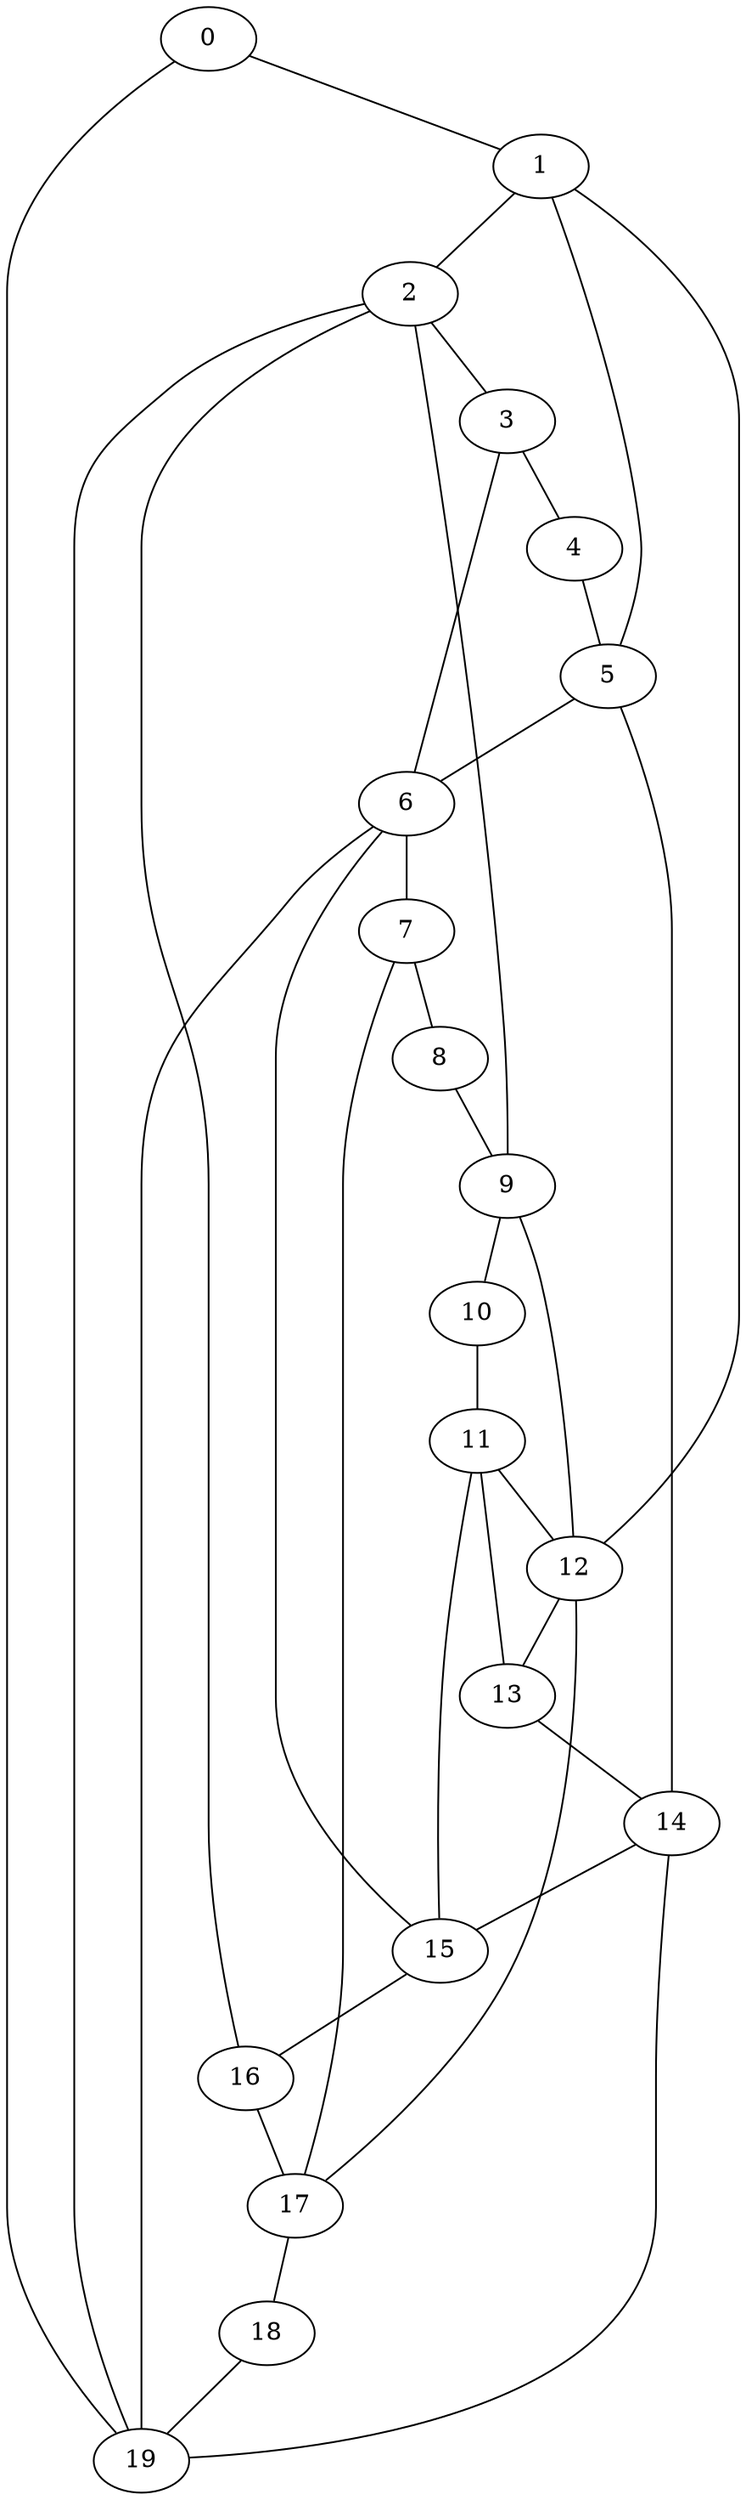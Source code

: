 
graph graphname {
    0 -- 1
0 -- 19
1 -- 2
1 -- 12
1 -- 5
2 -- 3
2 -- 16
2 -- 19
2 -- 9
3 -- 4
3 -- 6
4 -- 5
5 -- 6
5 -- 14
6 -- 7
6 -- 19
6 -- 15
7 -- 8
7 -- 17
8 -- 9
9 -- 10
9 -- 12
10 -- 11
11 -- 12
11 -- 15
11 -- 13
12 -- 13
12 -- 17
13 -- 14
14 -- 15
14 -- 19
15 -- 16
16 -- 17
17 -- 18
18 -- 19

}
